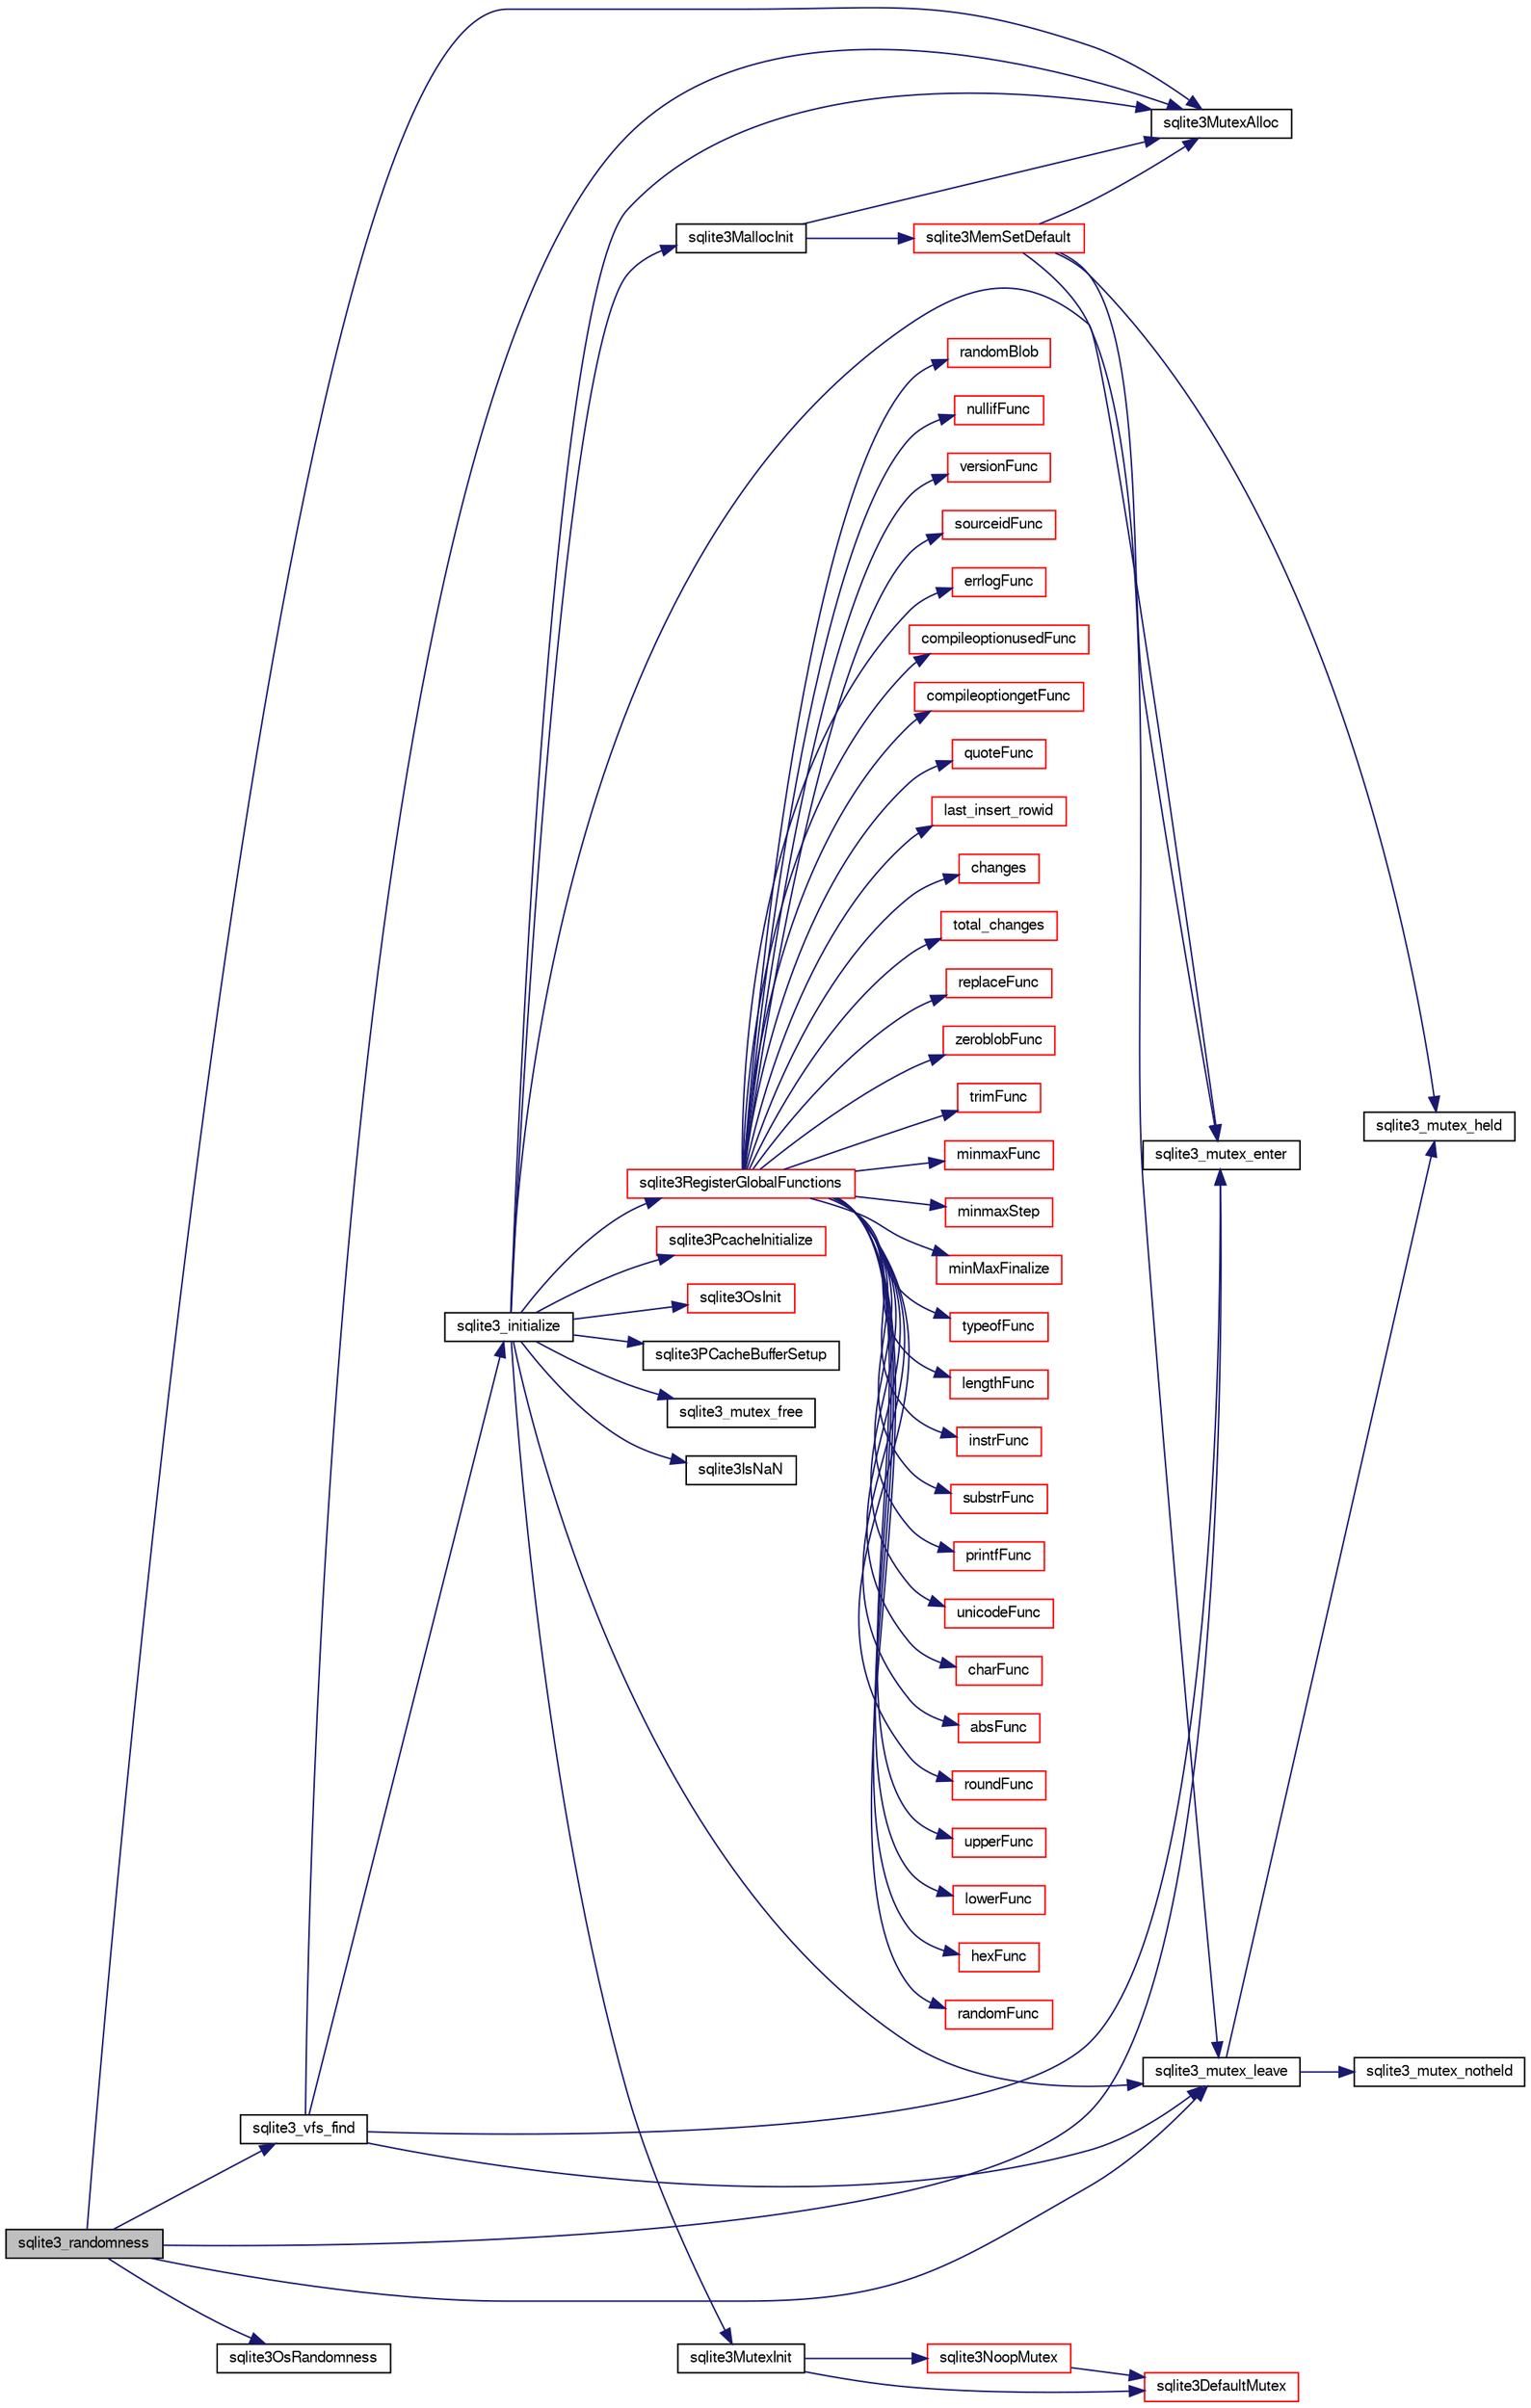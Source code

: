 digraph "sqlite3_randomness"
{
  edge [fontname="FreeSans",fontsize="10",labelfontname="FreeSans",labelfontsize="10"];
  node [fontname="FreeSans",fontsize="10",shape=record];
  rankdir="LR";
  Node58577 [label="sqlite3_randomness",height=0.2,width=0.4,color="black", fillcolor="grey75", style="filled", fontcolor="black"];
  Node58577 -> Node58578 [color="midnightblue",fontsize="10",style="solid",fontname="FreeSans"];
  Node58578 [label="sqlite3MutexAlloc",height=0.2,width=0.4,color="black", fillcolor="white", style="filled",URL="$sqlite3_8c.html#a0e3f432ee581f6876b590e7ad7e84e19"];
  Node58577 -> Node58579 [color="midnightblue",fontsize="10",style="solid",fontname="FreeSans"];
  Node58579 [label="sqlite3_mutex_enter",height=0.2,width=0.4,color="black", fillcolor="white", style="filled",URL="$sqlite3_8c.html#a1c12cde690bd89f104de5cbad12a6bf5"];
  Node58577 -> Node58580 [color="midnightblue",fontsize="10",style="solid",fontname="FreeSans"];
  Node58580 [label="sqlite3_mutex_leave",height=0.2,width=0.4,color="black", fillcolor="white", style="filled",URL="$sqlite3_8c.html#a5838d235601dbd3c1fa993555c6bcc93"];
  Node58580 -> Node58581 [color="midnightblue",fontsize="10",style="solid",fontname="FreeSans"];
  Node58581 [label="sqlite3_mutex_held",height=0.2,width=0.4,color="black", fillcolor="white", style="filled",URL="$sqlite3_8c.html#acf77da68932b6bc163c5e68547ecc3e7"];
  Node58580 -> Node58582 [color="midnightblue",fontsize="10",style="solid",fontname="FreeSans"];
  Node58582 [label="sqlite3_mutex_notheld",height=0.2,width=0.4,color="black", fillcolor="white", style="filled",URL="$sqlite3_8c.html#a83967c837c1c000d3b5adcfaa688f5dc"];
  Node58577 -> Node58583 [color="midnightblue",fontsize="10",style="solid",fontname="FreeSans"];
  Node58583 [label="sqlite3OsRandomness",height=0.2,width=0.4,color="black", fillcolor="white", style="filled",URL="$sqlite3_8c.html#a52a1d01825b7a8a222227bcd0b68d88d"];
  Node58577 -> Node58584 [color="midnightblue",fontsize="10",style="solid",fontname="FreeSans"];
  Node58584 [label="sqlite3_vfs_find",height=0.2,width=0.4,color="black", fillcolor="white", style="filled",URL="$sqlite3_8c.html#a009b28f3d275077f7bb7f3ef37de6095"];
  Node58584 -> Node58585 [color="midnightblue",fontsize="10",style="solid",fontname="FreeSans"];
  Node58585 [label="sqlite3_initialize",height=0.2,width=0.4,color="black", fillcolor="white", style="filled",URL="$sqlite3_8c.html#ab0c0ee2d5d4cf8b28e9572296a8861df"];
  Node58585 -> Node58586 [color="midnightblue",fontsize="10",style="solid",fontname="FreeSans"];
  Node58586 [label="sqlite3MutexInit",height=0.2,width=0.4,color="black", fillcolor="white", style="filled",URL="$sqlite3_8c.html#a7906afcdd1cdb3d0007eb932398a1158"];
  Node58586 -> Node58587 [color="midnightblue",fontsize="10",style="solid",fontname="FreeSans"];
  Node58587 [label="sqlite3DefaultMutex",height=0.2,width=0.4,color="red", fillcolor="white", style="filled",URL="$sqlite3_8c.html#ac895a71e325f9b2f9b862f737c17aca8"];
  Node58586 -> Node58604 [color="midnightblue",fontsize="10",style="solid",fontname="FreeSans"];
  Node58604 [label="sqlite3NoopMutex",height=0.2,width=0.4,color="red", fillcolor="white", style="filled",URL="$sqlite3_8c.html#a09742cde9ef371d94f8201d2cdb543e4"];
  Node58604 -> Node58587 [color="midnightblue",fontsize="10",style="solid",fontname="FreeSans"];
  Node58585 -> Node58578 [color="midnightblue",fontsize="10",style="solid",fontname="FreeSans"];
  Node58585 -> Node58579 [color="midnightblue",fontsize="10",style="solid",fontname="FreeSans"];
  Node58585 -> Node58612 [color="midnightblue",fontsize="10",style="solid",fontname="FreeSans"];
  Node58612 [label="sqlite3MallocInit",height=0.2,width=0.4,color="black", fillcolor="white", style="filled",URL="$sqlite3_8c.html#a9e06f9e7cad0d83ce80ab493c9533552"];
  Node58612 -> Node58613 [color="midnightblue",fontsize="10",style="solid",fontname="FreeSans"];
  Node58613 [label="sqlite3MemSetDefault",height=0.2,width=0.4,color="red", fillcolor="white", style="filled",URL="$sqlite3_8c.html#a162fbfd727e92c5f8f72625b5ff62549"];
  Node58613 -> Node58578 [color="midnightblue",fontsize="10",style="solid",fontname="FreeSans"];
  Node58613 -> Node58579 [color="midnightblue",fontsize="10",style="solid",fontname="FreeSans"];
  Node58613 -> Node58580 [color="midnightblue",fontsize="10",style="solid",fontname="FreeSans"];
  Node58613 -> Node58581 [color="midnightblue",fontsize="10",style="solid",fontname="FreeSans"];
  Node58612 -> Node58578 [color="midnightblue",fontsize="10",style="solid",fontname="FreeSans"];
  Node58585 -> Node58580 [color="midnightblue",fontsize="10",style="solid",fontname="FreeSans"];
  Node58585 -> Node58707 [color="midnightblue",fontsize="10",style="solid",fontname="FreeSans"];
  Node58707 [label="sqlite3RegisterGlobalFunctions",height=0.2,width=0.4,color="red", fillcolor="white", style="filled",URL="$sqlite3_8c.html#a9f75bd111010f29e1b8d74344473c4ec"];
  Node58707 -> Node58708 [color="midnightblue",fontsize="10",style="solid",fontname="FreeSans"];
  Node58708 [label="trimFunc",height=0.2,width=0.4,color="red", fillcolor="white", style="filled",URL="$sqlite3_8c.html#afad56dbe7f08139a630156e644b14704"];
  Node58707 -> Node58721 [color="midnightblue",fontsize="10",style="solid",fontname="FreeSans"];
  Node58721 [label="minmaxFunc",height=0.2,width=0.4,color="red", fillcolor="white", style="filled",URL="$sqlite3_8c.html#a4d00f48b948fd73cb70bcfd1efc0bfb0"];
  Node58707 -> Node58730 [color="midnightblue",fontsize="10",style="solid",fontname="FreeSans"];
  Node58730 [label="minmaxStep",height=0.2,width=0.4,color="red", fillcolor="white", style="filled",URL="$sqlite3_8c.html#a5b4c0da0f3b61d7ff25ebd30aa22cca4"];
  Node58707 -> Node58734 [color="midnightblue",fontsize="10",style="solid",fontname="FreeSans"];
  Node58734 [label="minMaxFinalize",height=0.2,width=0.4,color="red", fillcolor="white", style="filled",URL="$sqlite3_8c.html#a0439dd90934a2dee93517c50884d5924"];
  Node58707 -> Node58735 [color="midnightblue",fontsize="10",style="solid",fontname="FreeSans"];
  Node58735 [label="typeofFunc",height=0.2,width=0.4,color="red", fillcolor="white", style="filled",URL="$sqlite3_8c.html#aba6c564ff0d6b017de448469d0fb243f"];
  Node58707 -> Node58736 [color="midnightblue",fontsize="10",style="solid",fontname="FreeSans"];
  Node58736 [label="lengthFunc",height=0.2,width=0.4,color="red", fillcolor="white", style="filled",URL="$sqlite3_8c.html#affdabf006c37c26a1c3e325badb83546"];
  Node58707 -> Node58741 [color="midnightblue",fontsize="10",style="solid",fontname="FreeSans"];
  Node58741 [label="instrFunc",height=0.2,width=0.4,color="red", fillcolor="white", style="filled",URL="$sqlite3_8c.html#a8f86ca540b92ac28aaefaa126170cf8c"];
  Node58707 -> Node58743 [color="midnightblue",fontsize="10",style="solid",fontname="FreeSans"];
  Node58743 [label="substrFunc",height=0.2,width=0.4,color="red", fillcolor="white", style="filled",URL="$sqlite3_8c.html#a8a8739d9af5589338113371e440b2734"];
  Node58707 -> Node58748 [color="midnightblue",fontsize="10",style="solid",fontname="FreeSans"];
  Node58748 [label="printfFunc",height=0.2,width=0.4,color="red", fillcolor="white", style="filled",URL="$sqlite3_8c.html#a80ca21d434c7c5b6668bee721331dda8"];
  Node58707 -> Node58750 [color="midnightblue",fontsize="10",style="solid",fontname="FreeSans"];
  Node58750 [label="unicodeFunc",height=0.2,width=0.4,color="red", fillcolor="white", style="filled",URL="$sqlite3_8c.html#a1d3d012cbe2276d8d713be80884db355"];
  Node58707 -> Node58752 [color="midnightblue",fontsize="10",style="solid",fontname="FreeSans"];
  Node58752 [label="charFunc",height=0.2,width=0.4,color="red", fillcolor="white", style="filled",URL="$sqlite3_8c.html#ab9b72ce47fcea3c3b92e816435a0fd91"];
  Node58707 -> Node58753 [color="midnightblue",fontsize="10",style="solid",fontname="FreeSans"];
  Node58753 [label="absFunc",height=0.2,width=0.4,color="red", fillcolor="white", style="filled",URL="$sqlite3_8c.html#af271994a34f441432d50d7095e0ed23d"];
  Node58707 -> Node58758 [color="midnightblue",fontsize="10",style="solid",fontname="FreeSans"];
  Node58758 [label="roundFunc",height=0.2,width=0.4,color="red", fillcolor="white", style="filled",URL="$sqlite3_8c.html#a8c444ba254edc27891111b76e7ba85e7"];
  Node58707 -> Node58761 [color="midnightblue",fontsize="10",style="solid",fontname="FreeSans"];
  Node58761 [label="upperFunc",height=0.2,width=0.4,color="red", fillcolor="white", style="filled",URL="$sqlite3_8c.html#a8f26e491f9fd893cdb476c577f39f260"];
  Node58707 -> Node58762 [color="midnightblue",fontsize="10",style="solid",fontname="FreeSans"];
  Node58762 [label="lowerFunc",height=0.2,width=0.4,color="red", fillcolor="white", style="filled",URL="$sqlite3_8c.html#a37a07e2d7c0cb4c521e9c334596c89a7"];
  Node58707 -> Node58763 [color="midnightblue",fontsize="10",style="solid",fontname="FreeSans"];
  Node58763 [label="hexFunc",height=0.2,width=0.4,color="red", fillcolor="white", style="filled",URL="$sqlite3_8c.html#a2e2cd151b75b794723d7c4f30fe57c8b"];
  Node58707 -> Node58764 [color="midnightblue",fontsize="10",style="solid",fontname="FreeSans"];
  Node58764 [label="randomFunc",height=0.2,width=0.4,color="red", fillcolor="white", style="filled",URL="$sqlite3_8c.html#a77905d2b2e1b154cf082f061cfa057dd"];
  Node58707 -> Node58766 [color="midnightblue",fontsize="10",style="solid",fontname="FreeSans"];
  Node58766 [label="randomBlob",height=0.2,width=0.4,color="red", fillcolor="white", style="filled",URL="$sqlite3_8c.html#a2b058708f7f26feb80fce84c3e375d64"];
  Node58707 -> Node58768 [color="midnightblue",fontsize="10",style="solid",fontname="FreeSans"];
  Node58768 [label="nullifFunc",height=0.2,width=0.4,color="red", fillcolor="white", style="filled",URL="$sqlite3_8c.html#aa677b6612cd4e6630438b729f56cd3e6"];
  Node58707 -> Node58769 [color="midnightblue",fontsize="10",style="solid",fontname="FreeSans"];
  Node58769 [label="versionFunc",height=0.2,width=0.4,color="red", fillcolor="white", style="filled",URL="$sqlite3_8c.html#a258a294d68fbf7c6ba528921b2a721bc"];
  Node58707 -> Node58771 [color="midnightblue",fontsize="10",style="solid",fontname="FreeSans"];
  Node58771 [label="sourceidFunc",height=0.2,width=0.4,color="red", fillcolor="white", style="filled",URL="$sqlite3_8c.html#a3ff22be898cc17c2a45a7fa605892c4a"];
  Node58707 -> Node58773 [color="midnightblue",fontsize="10",style="solid",fontname="FreeSans"];
  Node58773 [label="errlogFunc",height=0.2,width=0.4,color="red", fillcolor="white", style="filled",URL="$sqlite3_8c.html#a56d5c8e1f0a43e4c9f8864c27065393f"];
  Node58707 -> Node58774 [color="midnightblue",fontsize="10",style="solid",fontname="FreeSans"];
  Node58774 [label="compileoptionusedFunc",height=0.2,width=0.4,color="red", fillcolor="white", style="filled",URL="$sqlite3_8c.html#ab8caa7140383f5e738f29c859232145f"];
  Node58707 -> Node58777 [color="midnightblue",fontsize="10",style="solid",fontname="FreeSans"];
  Node58777 [label="compileoptiongetFunc",height=0.2,width=0.4,color="red", fillcolor="white", style="filled",URL="$sqlite3_8c.html#a9221f1bc427c499f548f1e50ad1033b0"];
  Node58707 -> Node58779 [color="midnightblue",fontsize="10",style="solid",fontname="FreeSans"];
  Node58779 [label="quoteFunc",height=0.2,width=0.4,color="red", fillcolor="white", style="filled",URL="$sqlite3_8c.html#a8e64c0ef376144dfad6a4a3d499056b8"];
  Node58707 -> Node58780 [color="midnightblue",fontsize="10",style="solid",fontname="FreeSans"];
  Node58780 [label="last_insert_rowid",height=0.2,width=0.4,color="red", fillcolor="white", style="filled",URL="$sqlite3_8c.html#a58bdb5411ca39965cee456c209725009"];
  Node58707 -> Node58782 [color="midnightblue",fontsize="10",style="solid",fontname="FreeSans"];
  Node58782 [label="changes",height=0.2,width=0.4,color="red", fillcolor="white", style="filled",URL="$sqlite3_8c.html#a098b9c6a88d2ab91cdcbd5ee0b4bfe7f"];
  Node58707 -> Node58784 [color="midnightblue",fontsize="10",style="solid",fontname="FreeSans"];
  Node58784 [label="total_changes",height=0.2,width=0.4,color="red", fillcolor="white", style="filled",URL="$sqlite3_8c.html#afad48d3e90d72263d3e8707f56d1ccc9"];
  Node58707 -> Node58786 [color="midnightblue",fontsize="10",style="solid",fontname="FreeSans"];
  Node58786 [label="replaceFunc",height=0.2,width=0.4,color="red", fillcolor="white", style="filled",URL="$sqlite3_8c.html#a752b98a7c55d204c397a4902b49b1ce4"];
  Node58707 -> Node58787 [color="midnightblue",fontsize="10",style="solid",fontname="FreeSans"];
  Node58787 [label="zeroblobFunc",height=0.2,width=0.4,color="red", fillcolor="white", style="filled",URL="$sqlite3_8c.html#a3b48be674f93ee89664ee4552afd3248"];
  Node58585 -> Node58853 [color="midnightblue",fontsize="10",style="solid",fontname="FreeSans"];
  Node58853 [label="sqlite3PcacheInitialize",height=0.2,width=0.4,color="red", fillcolor="white", style="filled",URL="$sqlite3_8c.html#a2902c61ddc88bea002c4d69fe4052b1f"];
  Node58585 -> Node58854 [color="midnightblue",fontsize="10",style="solid",fontname="FreeSans"];
  Node58854 [label="sqlite3OsInit",height=0.2,width=0.4,color="red", fillcolor="white", style="filled",URL="$sqlite3_8c.html#afeaa886fe1ca086a30fd278b1d069762"];
  Node58585 -> Node58858 [color="midnightblue",fontsize="10",style="solid",fontname="FreeSans"];
  Node58858 [label="sqlite3PCacheBufferSetup",height=0.2,width=0.4,color="black", fillcolor="white", style="filled",URL="$sqlite3_8c.html#ad18a1eebefdfbc4254f473f7b0101937"];
  Node58585 -> Node58859 [color="midnightblue",fontsize="10",style="solid",fontname="FreeSans"];
  Node58859 [label="sqlite3_mutex_free",height=0.2,width=0.4,color="black", fillcolor="white", style="filled",URL="$sqlite3_8c.html#a2db2e72e08f6873afa9c61b0ec726fec"];
  Node58585 -> Node58643 [color="midnightblue",fontsize="10",style="solid",fontname="FreeSans"];
  Node58643 [label="sqlite3IsNaN",height=0.2,width=0.4,color="black", fillcolor="white", style="filled",URL="$sqlite3_8c.html#aed4d78203877c3486765ccbc7feebb50"];
  Node58584 -> Node58578 [color="midnightblue",fontsize="10",style="solid",fontname="FreeSans"];
  Node58584 -> Node58579 [color="midnightblue",fontsize="10",style="solid",fontname="FreeSans"];
  Node58584 -> Node58580 [color="midnightblue",fontsize="10",style="solid",fontname="FreeSans"];
}
